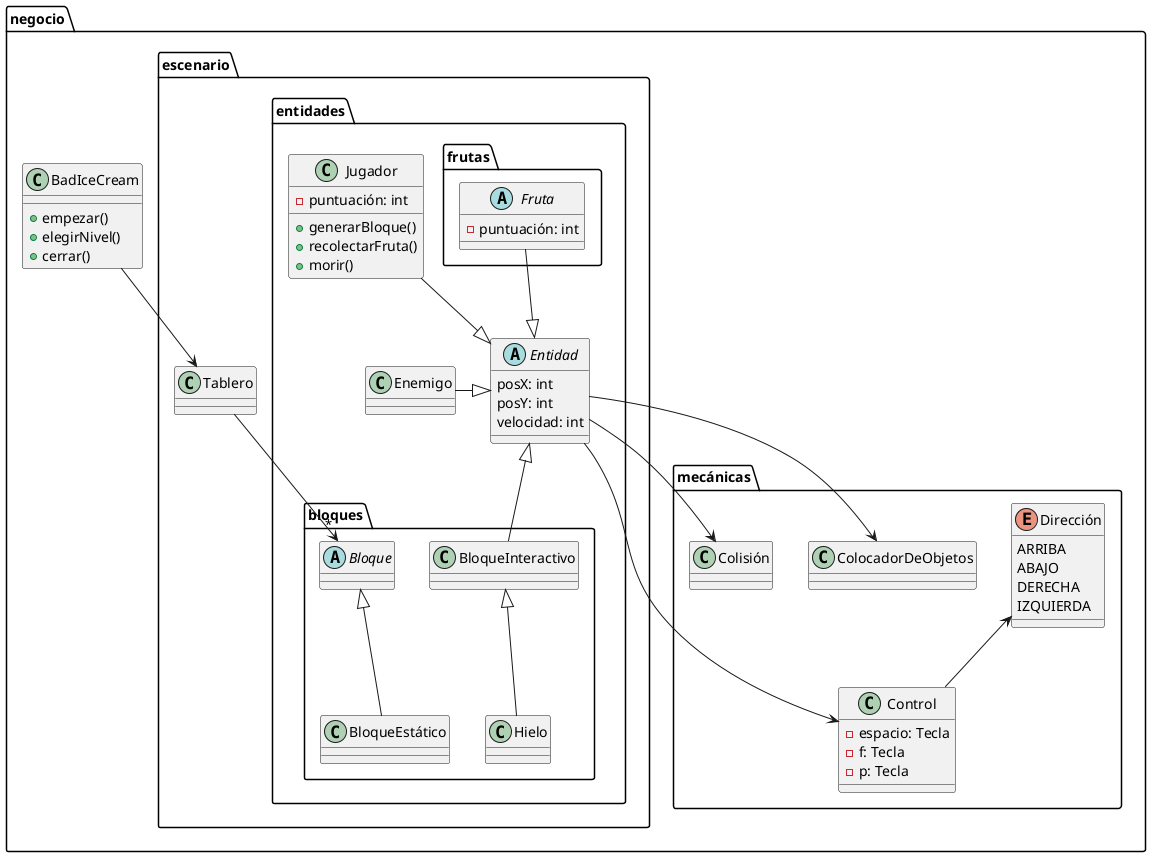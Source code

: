 @startuml
package negocio {
package mecánicas {

class Control {
-espacio: Tecla
-f: Tecla
-p: Tecla
}
class ColocadorDeObjetos {}
class Colisión {}
enum Dirección {
ARRIBA
ABAJO
DERECHA
IZQUIERDA
}

}

package escenario {
class Tablero {}
package entidades {
    abstract class Entidad {
        posX: int
        posY: int
        velocidad: int
    }

    class Jugador {
        - puntuación: int
        +generarBloque()
        +recolectarFruta()
        +morir()
    }
package frutas {
    abstract class Fruta {
        -puntuación: int
    }
}
package bloques {

abstract class Bloque {
}
class BloqueInteractivo {}
class Hielo {}
class BloqueEstático {}
}

class Enemigo {}

}
}

class BadIceCream {
    +empezar()
    +elegirNivel()
    +cerrar()
}
}
BadIceCream --> Tablero

Jugador --|> Entidad
Enemigo -right-|> Entidad
Tablero --> "*" Bloque
BloqueInteractivo <|-- Hielo
Entidad <|-- BloqueInteractivo
BloqueEstático -up-|> Bloque
Entidad --> Control
Entidad --> Colisión
Entidad --> ColocadorDeObjetos
Entidad <|-up-Fruta
Control -up-> Dirección

}

@enduml